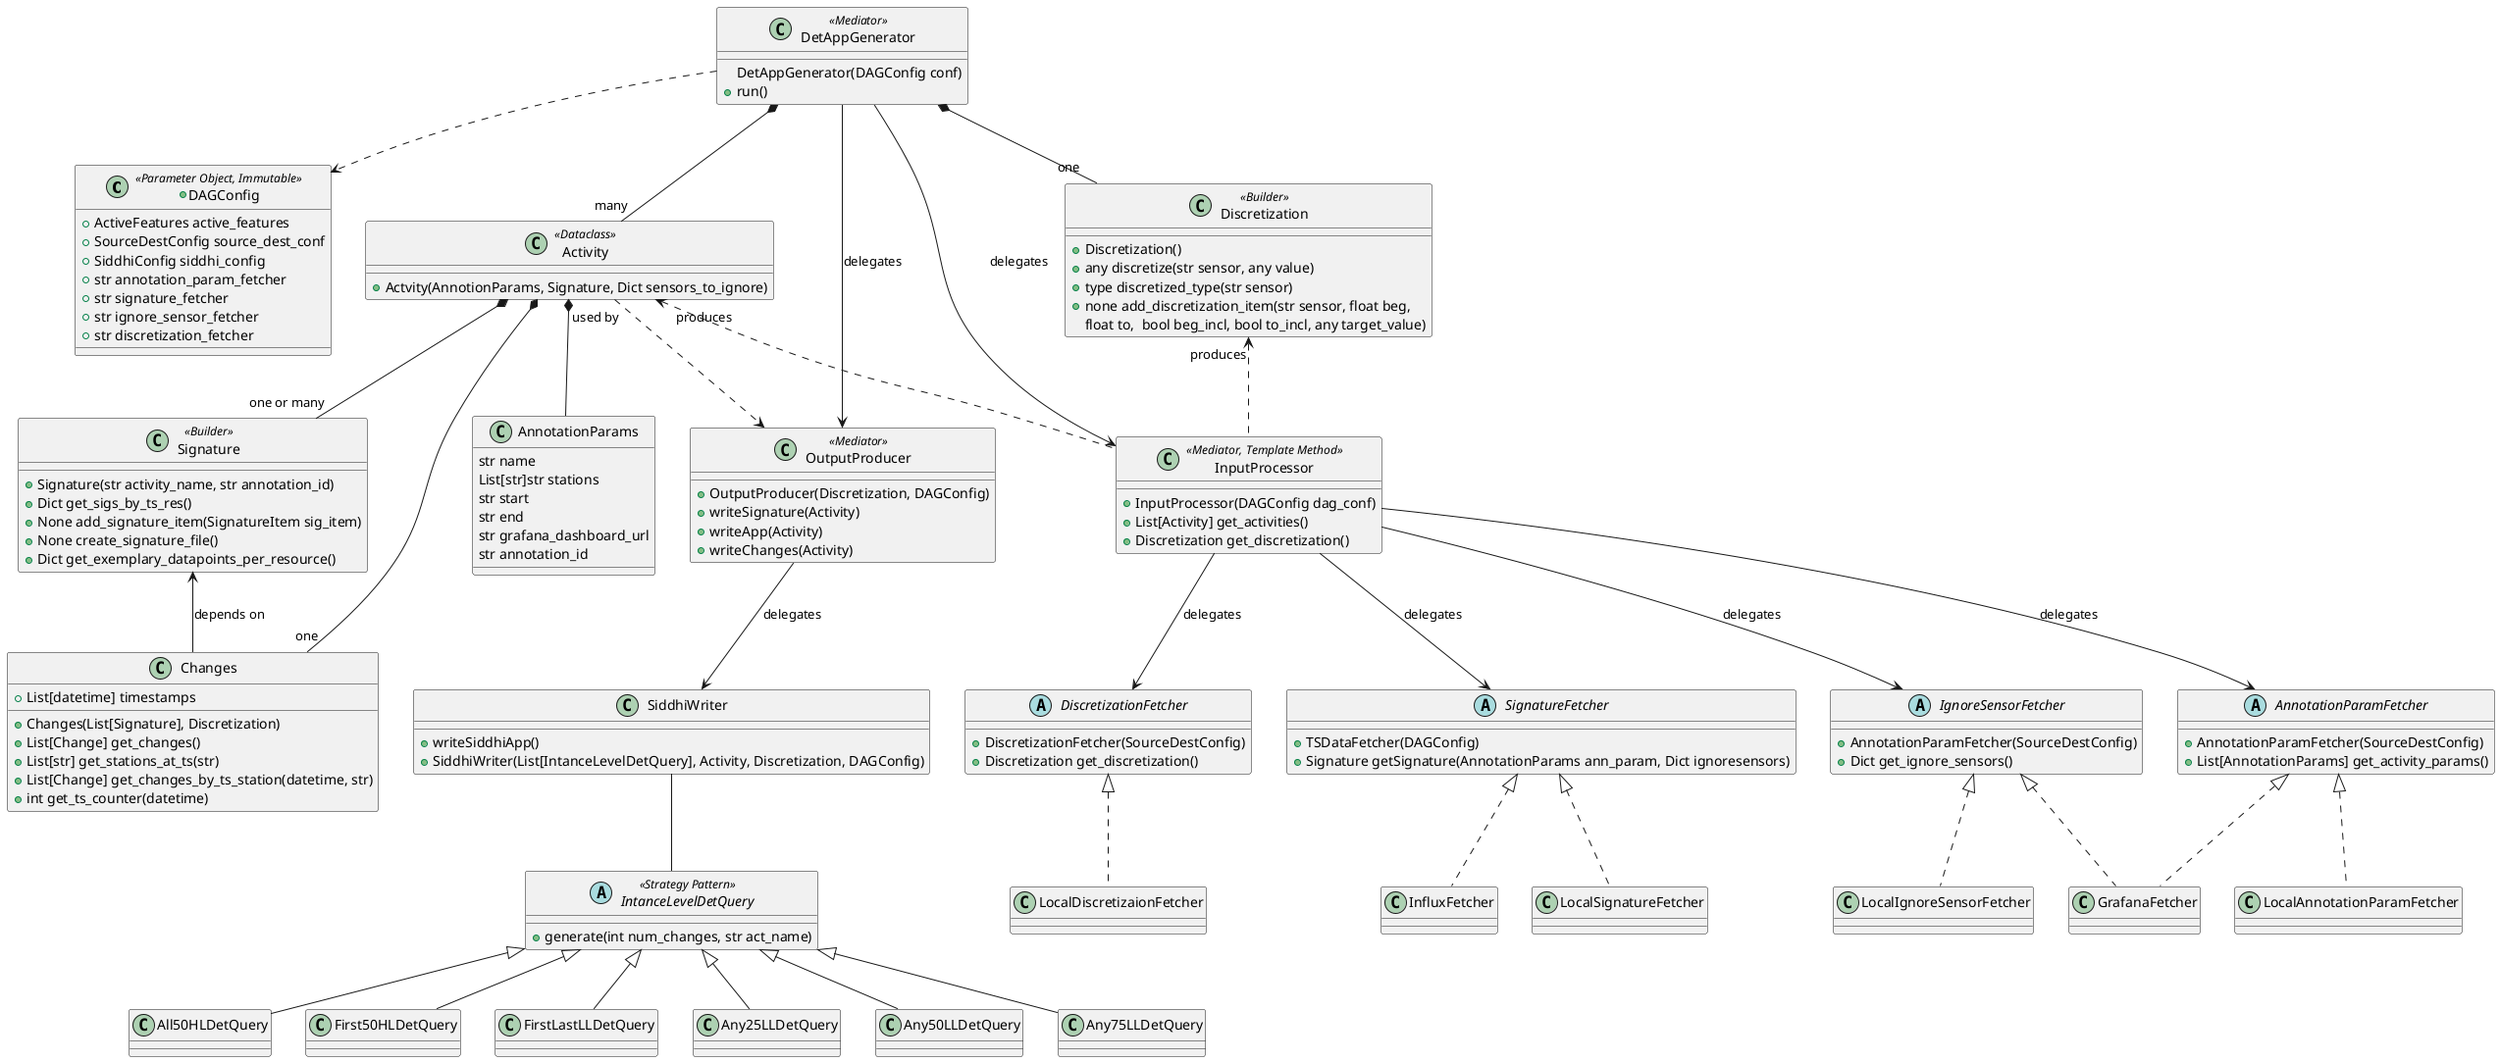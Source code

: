 @startuml

+class DAGConfig <<Parameter Object, Immutable>> {
  + ActiveFeatures active_features
  + SourceDestConfig source_dest_conf
  + SiddhiConfig siddhi_config
  + str annotation_param_fetcher
  + str signature_fetcher
  + str ignore_sensor_fetcher
  + str discretization_fetcher
}

class DetAppGenerator <<Mediator>> {
 DetAppGenerator(DAGConfig conf)
 +run()
}

Activity "produces" <.. InputProcessor
Discretization "produces" <.. InputProcessor
Activity "used by" ..> OutputProducer
DetAppGenerator ..> DAGConfig

class InputProcessor <<Mediator, Template Method>> {
+InputProcessor(DAGConfig dag_conf)
+List[Activity] get_activities()
+Discretization get_discretization()
}

class Discretization <<Builder>> {
+Discretization()
+any discretize(str sensor, any value)
+type discretized_type(str sensor)
+none add_discretization_item(str sensor, float beg,
float to,  bool beg_incl, bool to_incl, any target_value)
}


class OutputProducer <<Mediator>> {
 +OutputProducer(Discretization, DAGConfig)
 +writeSignature(Activity)
 +writeApp(Activity)
 +writeChanges(Activity)
}

class Activity <<Dataclass>> {
+Actvity(AnnotionParams, Signature, Dict sensors_to_ignore)
}

DetAppGenerator --> InputProcessor : delegates
DetAppGenerator *--"many" Activity
DetAppGenerator --> OutputProducer : delegates


InputProcessor --> SignatureFetcher : delegates
InputProcessor --> DiscretizationFetcher : delegates
InputProcessor --> AnnotationParamFetcher : delegates
InputProcessor --> IgnoreSensorFetcher : delegates

abstract class AnnotationParamFetcher {
 + AnnotationParamFetcher(SourceDestConfig)
 + List[AnnotationParams] get_activity_params()
}

abstract class IgnoreSensorFetcher {
 + AnnotationParamFetcher(SourceDestConfig)
 + Dict get_ignore_sensors()
}

abstract class DiscretizationFetcher {
 + DiscretizationFetcher(SourceDestConfig)
 + Discretization get_discretization()
}
abstract class SignatureFetcher {
 +TSDataFetcher(DAGConfig)
 + Signature getSignature(AnnotationParams ann_param, Dict ignoresensors)
}

class Signature <<Builder>> {
+Signature(str activity_name, str annotation_id)
+Dict get_sigs_by_ts_res()
+None add_signature_item(SignatureItem sig_item)
+None create_signature_file()
+Dict get_exemplary_datapoints_per_resource()
}

class Changes {
+Changes(List[Signature], Discretization)
+List[datetime] timestamps
+List[Change] get_changes()
+List[str] get_stations_at_ts(str)
+List[Change] get_changes_by_ts_station(datetime, str)
+int get_ts_counter(datetime)
}

Activity *-- AnnotationParams
DetAppGenerator *-- "one" Discretization
Activity *-- "one or many" Signature
Activity *-- "one" Changes
Signature <-- Changes : "depends on"

class AnnotationParams {
 str name
 List[str]str stations
 str start
 str end
 str grafana_dashboard_url
 str annotation_id
}

class GrafanaFetcher implements AnnotationParamFetcher
class GrafanaFetcher implements IgnoreSensorFetcher
class LocalDiscretizaionFetcher implements DiscretizationFetcher
class InfluxFetcher implements SignatureFetcher
class LocalAnnotationParamFetcher implements AnnotationParamFetcher
class LocalIgnoreSensorFetcher implements IgnoreSensorFetcher
class LocalSignatureFetcher implements SignatureFetcher


OutputProducer --> SiddhiWriter : delegates

class SiddhiWriter{
 + writeSiddhiApp()
 + SiddhiWriter(List[IntanceLevelDetQuery], Activity, Discretization, DAGConfig)
}



SiddhiWriter -- IntanceLevelDetQuery

abstract class IntanceLevelDetQuery <<Strategy Pattern>> {
  + generate(int num_changes, str act_name)
}

class All50HLDetQuery extends IntanceLevelDetQuery
class First50HLDetQuery extends IntanceLevelDetQuery
class FirstLastLLDetQuery extends IntanceLevelDetQuery
class Any25LLDetQuery extends IntanceLevelDetQuery
class Any50LLDetQuery extends IntanceLevelDetQuery
class Any75LLDetQuery extends IntanceLevelDetQuery

@enduml